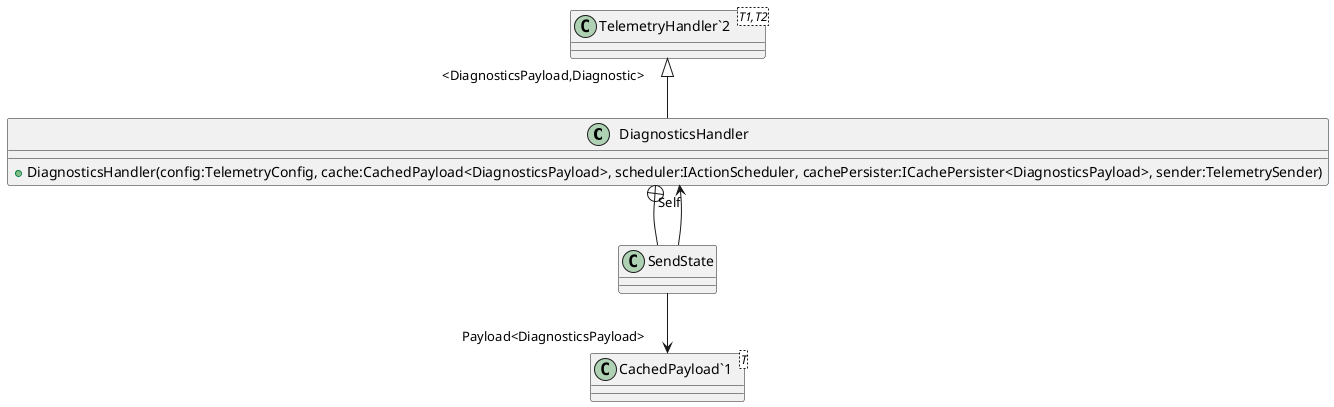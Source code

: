 @startuml
class DiagnosticsHandler {
    + DiagnosticsHandler(config:TelemetryConfig, cache:CachedPayload<DiagnosticsPayload>, scheduler:IActionScheduler, cachePersister:ICachePersister<DiagnosticsPayload>, sender:TelemetrySender)
}
class "TelemetryHandler`2"<T1,T2> {
}
class SendState {
}
class "CachedPayload`1"<T> {
}
"TelemetryHandler`2" "<DiagnosticsPayload,Diagnostic>" <|-- DiagnosticsHandler
DiagnosticsHandler +-- SendState
SendState --> "Self" DiagnosticsHandler
SendState --> "Payload<DiagnosticsPayload>" "CachedPayload`1"
@enduml
